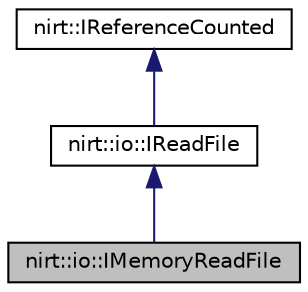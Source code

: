 digraph "nirt::io::IMemoryReadFile"
{
 // LATEX_PDF_SIZE
  edge [fontname="Helvetica",fontsize="10",labelfontname="Helvetica",labelfontsize="10"];
  node [fontname="Helvetica",fontsize="10",shape=record];
  Node1 [label="nirt::io::IMemoryReadFile",height=0.2,width=0.4,color="black", fillcolor="grey75", style="filled", fontcolor="black",tooltip="Interface providing read access to a memory read file."];
  Node2 -> Node1 [dir="back",color="midnightblue",fontsize="10",style="solid",fontname="Helvetica"];
  Node2 [label="nirt::io::IReadFile",height=0.2,width=0.4,color="black", fillcolor="white", style="filled",URL="$classnirt_1_1io_1_1IReadFile.html",tooltip="Interface providing read access to a file."];
  Node3 -> Node2 [dir="back",color="midnightblue",fontsize="10",style="solid",fontname="Helvetica"];
  Node3 [label="nirt::IReferenceCounted",height=0.2,width=0.4,color="black", fillcolor="white", style="filled",URL="$classnirt_1_1IReferenceCounted.html",tooltip="Base class of most objects of the Nirtcpp Engine."];
}
